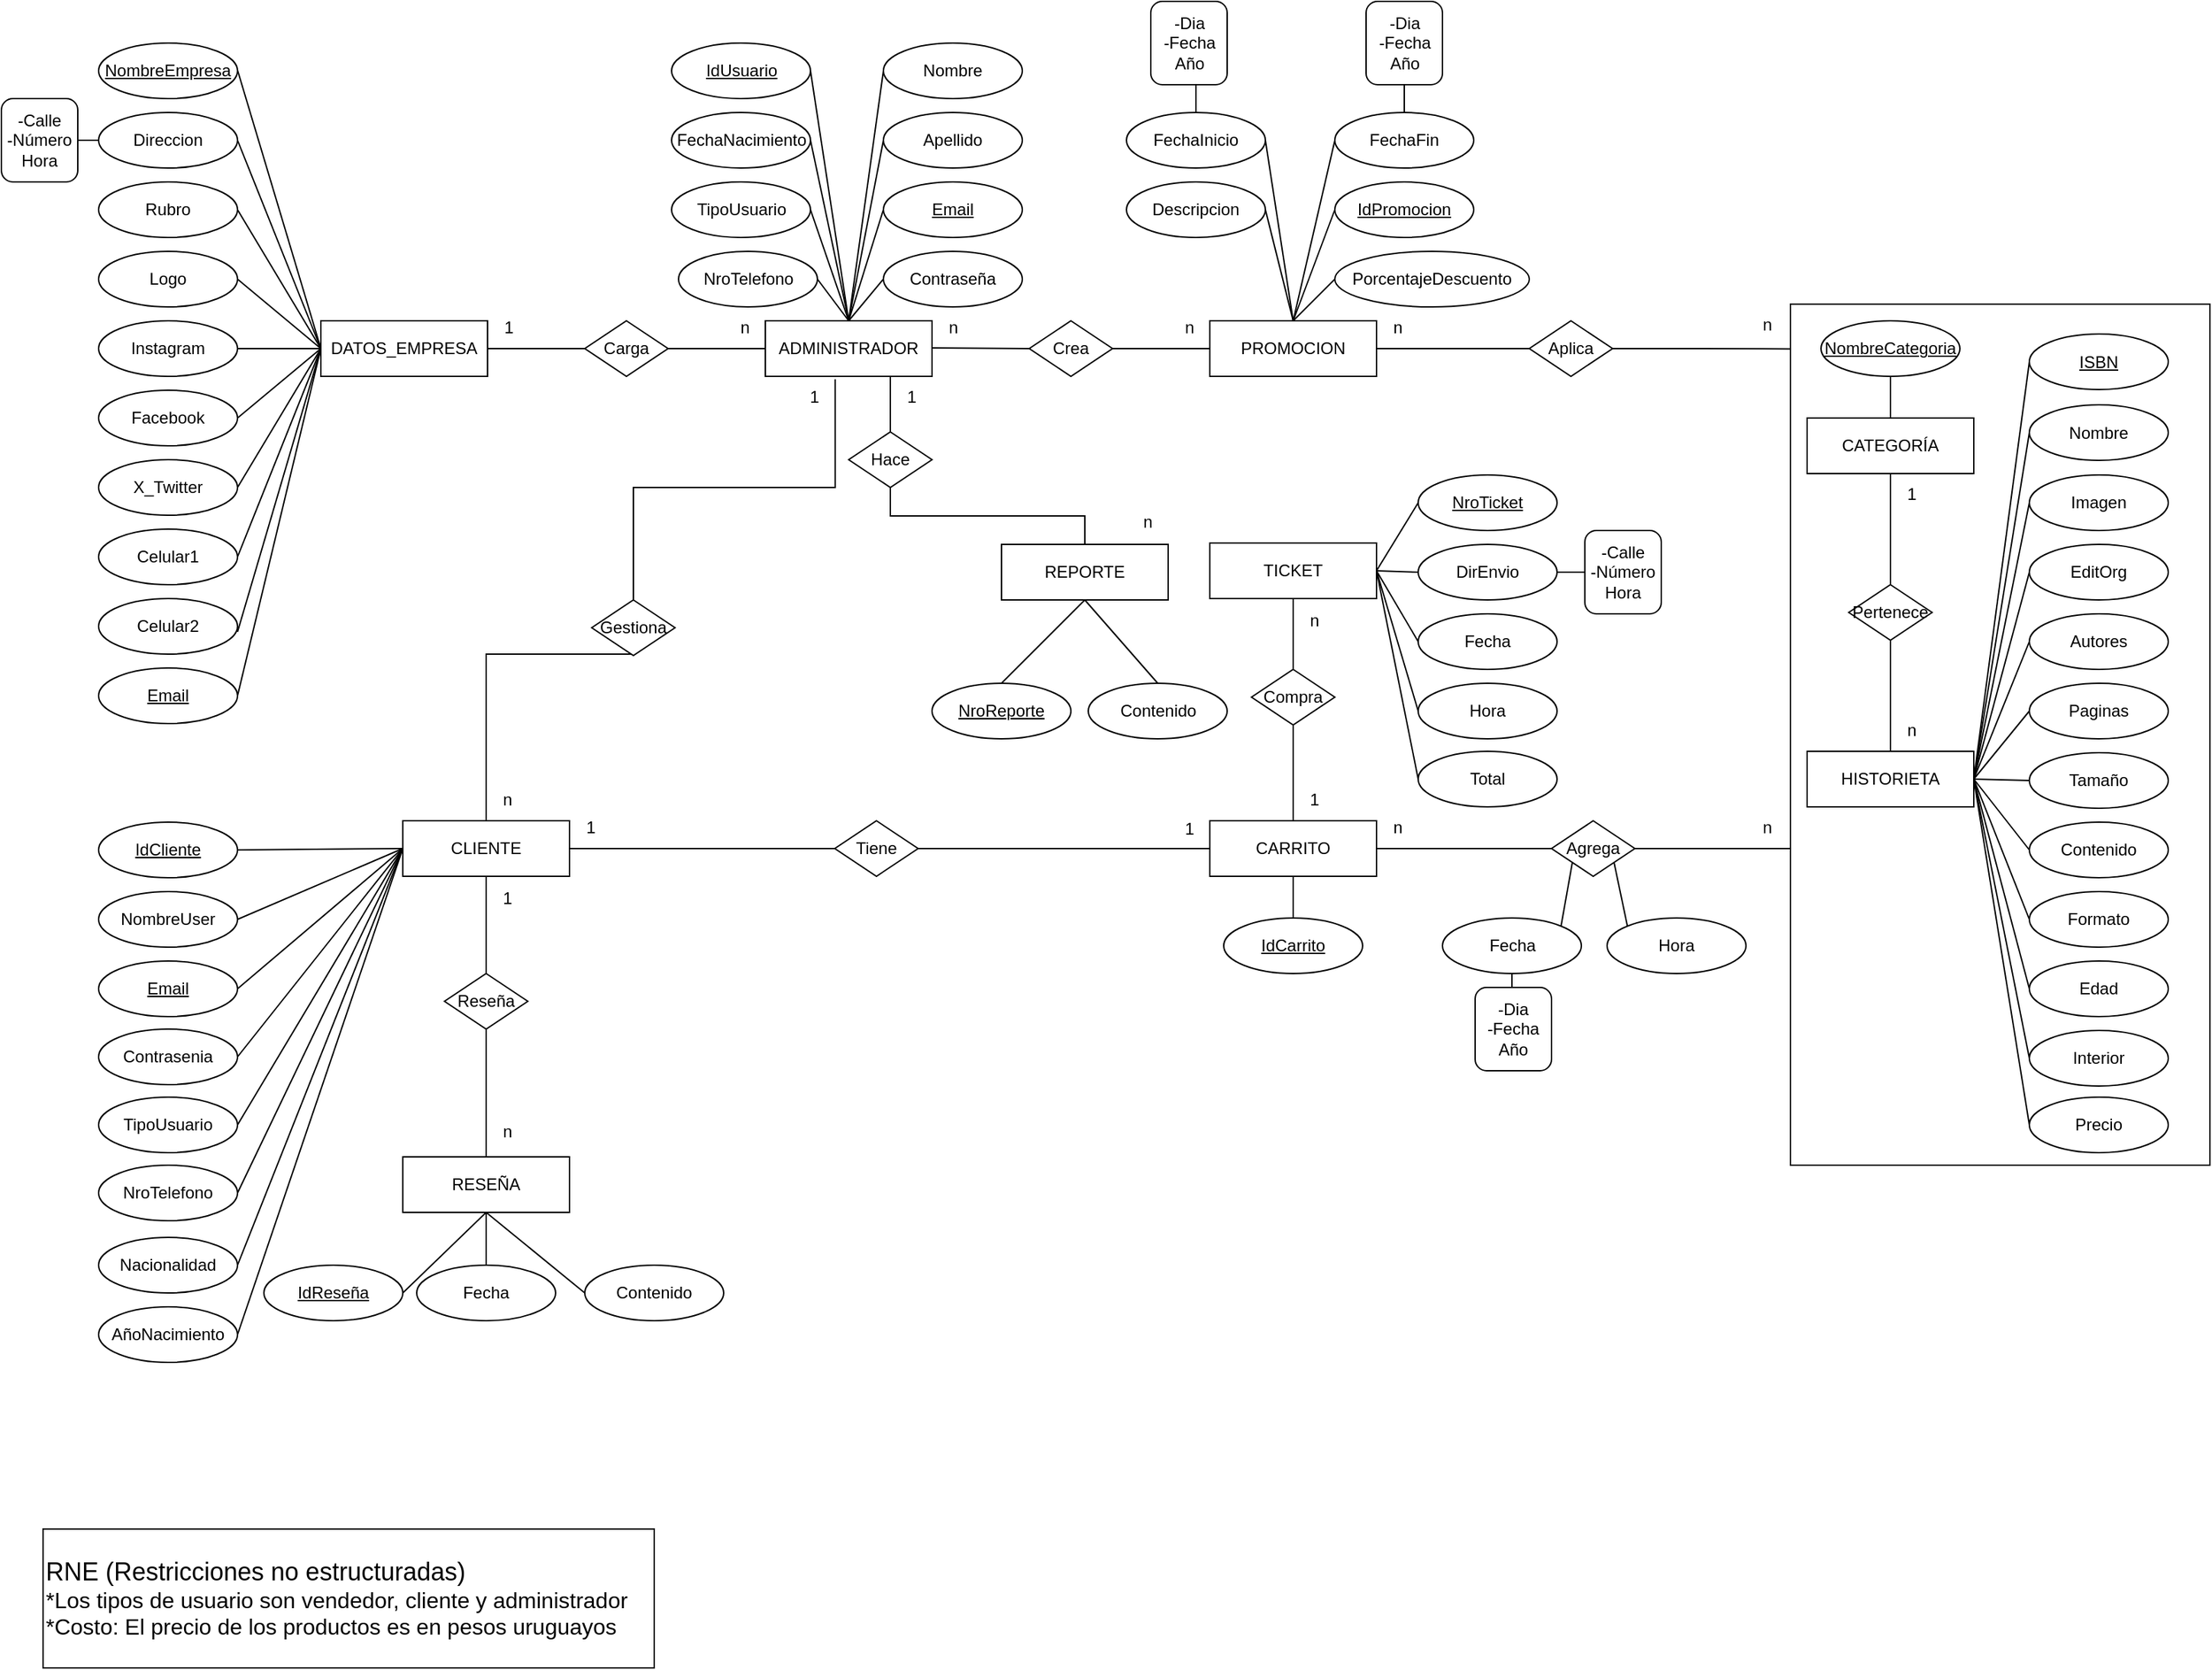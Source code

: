 <mxfile version="24.7.15">
  <diagram name="Página-1" id="dI_VlImPaNk-nGwMc80n">
    <mxGraphModel dx="2002" dy="664" grid="1" gridSize="10" guides="1" tooltips="1" connect="1" arrows="1" fold="1" page="1" pageScale="1" pageWidth="827" pageHeight="1169" math="0" shadow="0">
      <root>
        <mxCell id="0" />
        <mxCell id="1" parent="0" />
        <mxCell id="dwY3H2Nn9N54C49oqACN-2" value="DATOS_EMPRESA" style="whiteSpace=wrap;html=1;" parent="1" vertex="1">
          <mxGeometry x="200" y="320" width="120" height="40" as="geometry" />
        </mxCell>
        <mxCell id="lAL7m3PNi31mJO6UvrHD-1" style="edgeStyle=orthogonalEdgeStyle;rounded=0;orthogonalLoop=1;jettySize=auto;html=1;exitX=0.419;exitY=1.053;exitDx=0;exitDy=0;entryX=0.5;entryY=0;entryDx=0;entryDy=0;endArrow=none;endFill=0;exitPerimeter=0;" parent="1" source="dwY3H2Nn9N54C49oqACN-27" target="lAL7m3PNi31mJO6UvrHD-6" edge="1">
          <mxGeometry relative="1" as="geometry">
            <Array as="points">
              <mxPoint x="570" y="440" />
              <mxPoint x="425" y="440" />
            </Array>
          </mxGeometry>
        </mxCell>
        <mxCell id="dwY3H2Nn9N54C49oqACN-27" value="ADMINISTRADOR" style="whiteSpace=wrap;html=1;" parent="1" vertex="1">
          <mxGeometry x="520" y="320" width="120" height="40" as="geometry" />
        </mxCell>
        <mxCell id="dwY3H2Nn9N54C49oqACN-28" value="REPORTE" style="whiteSpace=wrap;html=1;" parent="1" vertex="1">
          <mxGeometry x="690" y="481" width="120" height="40" as="geometry" />
        </mxCell>
        <mxCell id="dwY3H2Nn9N54C49oqACN-236" style="edgeStyle=orthogonalEdgeStyle;rounded=0;orthogonalLoop=1;jettySize=auto;html=1;exitX=1;exitY=0.5;exitDx=0;exitDy=0;entryX=0;entryY=0.052;entryDx=0;entryDy=0;fontFamily=Helvetica;fontSize=12;fontColor=default;endArrow=none;endFill=0;entryPerimeter=0;" parent="1" source="dwY3H2Nn9N54C49oqACN-237" target="dwY3H2Nn9N54C49oqACN-215" edge="1">
          <mxGeometry relative="1" as="geometry">
            <Array as="points" />
          </mxGeometry>
        </mxCell>
        <mxCell id="dwY3H2Nn9N54C49oqACN-29" value="PROMOCION" style="whiteSpace=wrap;html=1;" parent="1" vertex="1">
          <mxGeometry x="840" y="320" width="120" height="40" as="geometry" />
        </mxCell>
        <mxCell id="lAL7m3PNi31mJO6UvrHD-26" style="edgeStyle=orthogonalEdgeStyle;rounded=0;orthogonalLoop=1;jettySize=auto;html=1;exitX=0.5;exitY=1;exitDx=0;exitDy=0;entryX=0.5;entryY=0;entryDx=0;entryDy=0;endArrow=none;endFill=0;" parent="1" source="dwY3H2Nn9N54C49oqACN-30" target="lAL7m3PNi31mJO6UvrHD-62" edge="1">
          <mxGeometry relative="1" as="geometry" />
        </mxCell>
        <mxCell id="dwY3H2Nn9N54C49oqACN-30" value="CLIENTE" style="whiteSpace=wrap;html=1;" parent="1" vertex="1">
          <mxGeometry x="259" y="680" width="120" height="40" as="geometry" />
        </mxCell>
        <mxCell id="dwY3H2Nn9N54C49oqACN-31" value="CARRITO" style="whiteSpace=wrap;html=1;" parent="1" vertex="1">
          <mxGeometry x="840" y="680" width="120" height="40" as="geometry" />
        </mxCell>
        <mxCell id="dwY3H2Nn9N54C49oqACN-32" value="TICKET" style="whiteSpace=wrap;html=1;" parent="1" vertex="1">
          <mxGeometry x="840" y="480" width="120" height="40" as="geometry" />
        </mxCell>
        <mxCell id="dwY3H2Nn9N54C49oqACN-33" value="CATEGORÍA" style="whiteSpace=wrap;html=1;" parent="1" vertex="1">
          <mxGeometry x="1270" y="390" width="120" height="40" as="geometry" />
        </mxCell>
        <mxCell id="dwY3H2Nn9N54C49oqACN-34" value="HISTORIETA" style="whiteSpace=wrap;html=1;" parent="1" vertex="1">
          <mxGeometry x="1270" y="630" width="120" height="40" as="geometry" />
        </mxCell>
        <mxCell id="dwY3H2Nn9N54C49oqACN-35" value="&lt;u&gt;NombreEmpresa&lt;/u&gt;" style="ellipse;whiteSpace=wrap;html=1;" parent="1" vertex="1">
          <mxGeometry x="40" y="120" width="100" height="40" as="geometry" />
        </mxCell>
        <mxCell id="WSYIRpw8A01DwqGqD2C6-24" style="edgeStyle=orthogonalEdgeStyle;rounded=0;orthogonalLoop=1;jettySize=auto;html=1;exitX=0;exitY=0.5;exitDx=0;exitDy=0;entryX=1;entryY=0.5;entryDx=0;entryDy=0;endArrow=none;endFill=0;" parent="1" source="dwY3H2Nn9N54C49oqACN-36" target="WSYIRpw8A01DwqGqD2C6-23" edge="1">
          <mxGeometry relative="1" as="geometry" />
        </mxCell>
        <mxCell id="dwY3H2Nn9N54C49oqACN-36" value="Direccion" style="ellipse;whiteSpace=wrap;html=1;" parent="1" vertex="1">
          <mxGeometry x="40" y="170" width="100" height="40" as="geometry" />
        </mxCell>
        <mxCell id="dwY3H2Nn9N54C49oqACN-37" value="Rubro" style="ellipse;whiteSpace=wrap;html=1;" parent="1" vertex="1">
          <mxGeometry x="40" y="220" width="100" height="40" as="geometry" />
        </mxCell>
        <mxCell id="dwY3H2Nn9N54C49oqACN-38" value="Logo" style="ellipse;whiteSpace=wrap;html=1;" parent="1" vertex="1">
          <mxGeometry x="40" y="270" width="100" height="40" as="geometry" />
        </mxCell>
        <mxCell id="dwY3H2Nn9N54C49oqACN-39" value="Instagram" style="ellipse;whiteSpace=wrap;html=1;" parent="1" vertex="1">
          <mxGeometry x="40" y="320" width="100" height="40" as="geometry" />
        </mxCell>
        <mxCell id="dwY3H2Nn9N54C49oqACN-40" value="Facebook" style="ellipse;whiteSpace=wrap;html=1;" parent="1" vertex="1">
          <mxGeometry x="40" y="370" width="100" height="40" as="geometry" />
        </mxCell>
        <mxCell id="dwY3H2Nn9N54C49oqACN-41" value="X_Twitter" style="ellipse;whiteSpace=wrap;html=1;" parent="1" vertex="1">
          <mxGeometry x="40" y="420" width="100" height="40" as="geometry" />
        </mxCell>
        <mxCell id="dwY3H2Nn9N54C49oqACN-42" value="Celular1" style="ellipse;whiteSpace=wrap;html=1;" parent="1" vertex="1">
          <mxGeometry x="40" y="470" width="100" height="40" as="geometry" />
        </mxCell>
        <mxCell id="dwY3H2Nn9N54C49oqACN-43" value="Celular2" style="ellipse;whiteSpace=wrap;html=1;" parent="1" vertex="1">
          <mxGeometry x="40" y="520" width="100" height="40" as="geometry" />
        </mxCell>
        <mxCell id="dwY3H2Nn9N54C49oqACN-44" value="&lt;u&gt;Email&lt;/u&gt;" style="ellipse;whiteSpace=wrap;html=1;" parent="1" vertex="1">
          <mxGeometry x="40" y="570" width="100" height="40" as="geometry" />
        </mxCell>
        <mxCell id="dwY3H2Nn9N54C49oqACN-52" value="" style="orthogonalLoop=1;jettySize=auto;html=1;rounded=0;endArrow=none;endFill=0;entryX=0;entryY=0.5;entryDx=0;entryDy=0;" parent="1" target="dwY3H2Nn9N54C49oqACN-2" edge="1">
          <mxGeometry width="100" relative="1" as="geometry">
            <mxPoint x="140" y="139.5" as="sourcePoint" />
            <mxPoint x="280" y="180" as="targetPoint" />
          </mxGeometry>
        </mxCell>
        <mxCell id="dwY3H2Nn9N54C49oqACN-53" value="" style="orthogonalLoop=1;jettySize=auto;html=1;rounded=0;endArrow=none;endFill=0;entryX=0;entryY=0.5;entryDx=0;entryDy=0;" parent="1" target="dwY3H2Nn9N54C49oqACN-2" edge="1">
          <mxGeometry width="100" relative="1" as="geometry">
            <mxPoint x="140" y="190" as="sourcePoint" />
            <mxPoint x="280" y="230.5" as="targetPoint" />
          </mxGeometry>
        </mxCell>
        <mxCell id="dwY3H2Nn9N54C49oqACN-54" value="" style="orthogonalLoop=1;jettySize=auto;html=1;rounded=0;endArrow=none;endFill=0;entryX=0;entryY=0.5;entryDx=0;entryDy=0;" parent="1" target="dwY3H2Nn9N54C49oqACN-2" edge="1">
          <mxGeometry width="100" relative="1" as="geometry">
            <mxPoint x="140" y="240" as="sourcePoint" />
            <mxPoint x="280" y="280.5" as="targetPoint" />
          </mxGeometry>
        </mxCell>
        <mxCell id="dwY3H2Nn9N54C49oqACN-55" value="" style="orthogonalLoop=1;jettySize=auto;html=1;rounded=0;endArrow=none;endFill=0;entryX=0;entryY=0.5;entryDx=0;entryDy=0;" parent="1" target="dwY3H2Nn9N54C49oqACN-2" edge="1">
          <mxGeometry width="100" relative="1" as="geometry">
            <mxPoint x="140" y="290" as="sourcePoint" />
            <mxPoint x="280" y="330.5" as="targetPoint" />
          </mxGeometry>
        </mxCell>
        <mxCell id="dwY3H2Nn9N54C49oqACN-56" value="" style="orthogonalLoop=1;jettySize=auto;html=1;rounded=0;endArrow=none;endFill=0;entryX=0;entryY=0.5;entryDx=0;entryDy=0;" parent="1" target="dwY3H2Nn9N54C49oqACN-2" edge="1">
          <mxGeometry width="100" relative="1" as="geometry">
            <mxPoint x="140" y="340" as="sourcePoint" />
            <mxPoint x="280" y="180" as="targetPoint" />
          </mxGeometry>
        </mxCell>
        <mxCell id="dwY3H2Nn9N54C49oqACN-57" value="" style="orthogonalLoop=1;jettySize=auto;html=1;rounded=0;endArrow=none;endFill=0;entryX=0;entryY=0.5;entryDx=0;entryDy=0;" parent="1" target="dwY3H2Nn9N54C49oqACN-2" edge="1">
          <mxGeometry width="100" relative="1" as="geometry">
            <mxPoint x="140" y="390" as="sourcePoint" />
            <mxPoint x="280" y="180" as="targetPoint" />
          </mxGeometry>
        </mxCell>
        <mxCell id="dwY3H2Nn9N54C49oqACN-58" value="" style="orthogonalLoop=1;jettySize=auto;html=1;rounded=0;endArrow=none;endFill=0;entryX=0;entryY=0.5;entryDx=0;entryDy=0;" parent="1" target="dwY3H2Nn9N54C49oqACN-2" edge="1">
          <mxGeometry width="100" relative="1" as="geometry">
            <mxPoint x="140" y="440" as="sourcePoint" />
            <mxPoint x="280" y="480.5" as="targetPoint" />
          </mxGeometry>
        </mxCell>
        <mxCell id="dwY3H2Nn9N54C49oqACN-59" value="" style="orthogonalLoop=1;jettySize=auto;html=1;rounded=0;endArrow=none;endFill=0;entryX=0;entryY=0.5;entryDx=0;entryDy=0;" parent="1" target="dwY3H2Nn9N54C49oqACN-2" edge="1">
          <mxGeometry width="100" relative="1" as="geometry">
            <mxPoint x="140" y="490" as="sourcePoint" />
            <mxPoint x="280" y="530.5" as="targetPoint" />
          </mxGeometry>
        </mxCell>
        <mxCell id="dwY3H2Nn9N54C49oqACN-60" value="" style="orthogonalLoop=1;jettySize=auto;html=1;rounded=0;endArrow=none;endFill=0;entryX=0;entryY=0.5;entryDx=0;entryDy=0;" parent="1" target="dwY3H2Nn9N54C49oqACN-2" edge="1">
          <mxGeometry width="100" relative="1" as="geometry">
            <mxPoint x="140" y="544" as="sourcePoint" />
            <mxPoint x="280" y="584.5" as="targetPoint" />
          </mxGeometry>
        </mxCell>
        <mxCell id="dwY3H2Nn9N54C49oqACN-61" value="" style="orthogonalLoop=1;jettySize=auto;html=1;rounded=0;endArrow=none;endFill=0;entryX=0;entryY=0.5;entryDx=0;entryDy=0;" parent="1" target="dwY3H2Nn9N54C49oqACN-2" edge="1">
          <mxGeometry width="100" relative="1" as="geometry">
            <mxPoint x="140" y="590" as="sourcePoint" />
            <mxPoint x="310" y="280" as="targetPoint" />
          </mxGeometry>
        </mxCell>
        <mxCell id="dwY3H2Nn9N54C49oqACN-62" value="" style="orthogonalLoop=1;jettySize=auto;html=1;rounded=0;endArrow=none;endFill=0;entryX=0;entryY=0.5;entryDx=0;entryDy=0;exitX=1;exitY=0.5;exitDx=0;exitDy=0;" parent="1" source="dwY3H2Nn9N54C49oqACN-63" target="dwY3H2Nn9N54C49oqACN-27" edge="1">
          <mxGeometry width="100" relative="1" as="geometry">
            <mxPoint x="320" y="329.5" as="sourcePoint" />
            <mxPoint x="460" y="370" as="targetPoint" />
          </mxGeometry>
        </mxCell>
        <mxCell id="dwY3H2Nn9N54C49oqACN-64" value="" style="orthogonalLoop=1;jettySize=auto;html=1;rounded=0;endArrow=none;endFill=0;entryX=0;entryY=0.5;entryDx=0;entryDy=0;exitX=1;exitY=0.5;exitDx=0;exitDy=0;" parent="1" source="dwY3H2Nn9N54C49oqACN-2" target="dwY3H2Nn9N54C49oqACN-63" edge="1">
          <mxGeometry width="100" relative="1" as="geometry">
            <mxPoint x="320" y="340" as="sourcePoint" />
            <mxPoint x="480" y="340" as="targetPoint" />
          </mxGeometry>
        </mxCell>
        <mxCell id="dwY3H2Nn9N54C49oqACN-63" value="Carga" style="rhombus;whiteSpace=wrap;html=1;" parent="1" vertex="1">
          <mxGeometry x="390" y="320" width="60" height="40" as="geometry" />
        </mxCell>
        <mxCell id="dwY3H2Nn9N54C49oqACN-69" value="TipoUsuario" style="ellipse;whiteSpace=wrap;html=1;" parent="1" vertex="1">
          <mxGeometry x="452.5" y="220" width="100" height="40" as="geometry" />
        </mxCell>
        <mxCell id="dwY3H2Nn9N54C49oqACN-70" value="NroTelefono" style="ellipse;whiteSpace=wrap;html=1;" parent="1" vertex="1">
          <mxGeometry x="457.5" y="270" width="100" height="40" as="geometry" />
        </mxCell>
        <mxCell id="dwY3H2Nn9N54C49oqACN-71" value="Contraseña" style="ellipse;whiteSpace=wrap;html=1;" parent="1" vertex="1">
          <mxGeometry x="605" y="270" width="100" height="40" as="geometry" />
        </mxCell>
        <mxCell id="dwY3H2Nn9N54C49oqACN-72" value="Nombre" style="ellipse;whiteSpace=wrap;html=1;" parent="1" vertex="1">
          <mxGeometry x="605" y="120" width="100" height="40" as="geometry" />
        </mxCell>
        <mxCell id="dwY3H2Nn9N54C49oqACN-73" value="Apellido" style="ellipse;whiteSpace=wrap;html=1;" parent="1" vertex="1">
          <mxGeometry x="605" y="170" width="100" height="40" as="geometry" />
        </mxCell>
        <mxCell id="dwY3H2Nn9N54C49oqACN-74" value="&lt;u&gt;Email&lt;/u&gt;" style="ellipse;whiteSpace=wrap;html=1;" parent="1" vertex="1">
          <mxGeometry x="605" y="220" width="100" height="40" as="geometry" />
        </mxCell>
        <mxCell id="dwY3H2Nn9N54C49oqACN-76" value="&lt;u&gt;IdUsuario&lt;/u&gt;" style="ellipse;whiteSpace=wrap;html=1;" parent="1" vertex="1">
          <mxGeometry x="452.5" y="120" width="100" height="40" as="geometry" />
        </mxCell>
        <mxCell id="dwY3H2Nn9N54C49oqACN-77" value="FechaNacimiento" style="ellipse;whiteSpace=wrap;html=1;" parent="1" vertex="1">
          <mxGeometry x="452.5" y="170" width="100" height="40" as="geometry" />
        </mxCell>
        <mxCell id="dwY3H2Nn9N54C49oqACN-78" value="" style="orthogonalLoop=1;jettySize=auto;html=1;rounded=0;endArrow=none;endFill=0;entryX=0.5;entryY=0;entryDx=0;entryDy=0;exitX=1;exitY=0.5;exitDx=0;exitDy=0;" parent="1" source="dwY3H2Nn9N54C49oqACN-77" target="dwY3H2Nn9N54C49oqACN-27" edge="1">
          <mxGeometry width="100" relative="1" as="geometry">
            <mxPoint x="530" y="180" as="sourcePoint" />
            <mxPoint x="590" y="380.5" as="targetPoint" />
          </mxGeometry>
        </mxCell>
        <mxCell id="dwY3H2Nn9N54C49oqACN-79" value="" style="orthogonalLoop=1;jettySize=auto;html=1;rounded=0;endArrow=none;endFill=0;entryX=0.5;entryY=0;entryDx=0;entryDy=0;exitX=1;exitY=0.5;exitDx=0;exitDy=0;" parent="1" source="dwY3H2Nn9N54C49oqACN-76" target="dwY3H2Nn9N54C49oqACN-27" edge="1">
          <mxGeometry width="100" relative="1" as="geometry">
            <mxPoint x="575" y="169.5" as="sourcePoint" />
            <mxPoint x="635" y="370" as="targetPoint" />
          </mxGeometry>
        </mxCell>
        <mxCell id="dwY3H2Nn9N54C49oqACN-80" value="" style="orthogonalLoop=1;jettySize=auto;html=1;rounded=0;endArrow=none;endFill=0;entryX=0.5;entryY=0;entryDx=0;entryDy=0;exitX=0;exitY=0.5;exitDx=0;exitDy=0;" parent="1" source="dwY3H2Nn9N54C49oqACN-72" target="dwY3H2Nn9N54C49oqACN-27" edge="1">
          <mxGeometry width="100" relative="1" as="geometry">
            <mxPoint x="600" y="164" as="sourcePoint" />
            <mxPoint x="580" y="330" as="targetPoint" />
          </mxGeometry>
        </mxCell>
        <mxCell id="dwY3H2Nn9N54C49oqACN-81" value="" style="orthogonalLoop=1;jettySize=auto;html=1;rounded=0;endArrow=none;endFill=0;entryX=0.5;entryY=0;entryDx=0;entryDy=0;exitX=0;exitY=0.5;exitDx=0;exitDy=0;" parent="1" source="dwY3H2Nn9N54C49oqACN-73" target="dwY3H2Nn9N54C49oqACN-27" edge="1">
          <mxGeometry width="100" relative="1" as="geometry">
            <mxPoint x="610" y="174" as="sourcePoint" />
            <mxPoint x="590" y="340" as="targetPoint" />
          </mxGeometry>
        </mxCell>
        <mxCell id="dwY3H2Nn9N54C49oqACN-82" value="" style="orthogonalLoop=1;jettySize=auto;html=1;rounded=0;endArrow=none;endFill=0;entryX=0.5;entryY=0;entryDx=0;entryDy=0;exitX=0;exitY=0.5;exitDx=0;exitDy=0;" parent="1" source="dwY3H2Nn9N54C49oqACN-74" target="dwY3H2Nn9N54C49oqACN-27" edge="1">
          <mxGeometry width="100" relative="1" as="geometry">
            <mxPoint x="620" y="184" as="sourcePoint" />
            <mxPoint x="600" y="350" as="targetPoint" />
          </mxGeometry>
        </mxCell>
        <mxCell id="dwY3H2Nn9N54C49oqACN-83" value="" style="orthogonalLoop=1;jettySize=auto;html=1;rounded=0;endArrow=none;endFill=0;entryX=0.5;entryY=0;entryDx=0;entryDy=0;exitX=1;exitY=0.5;exitDx=0;exitDy=0;" parent="1" source="dwY3H2Nn9N54C49oqACN-69" target="dwY3H2Nn9N54C49oqACN-27" edge="1">
          <mxGeometry width="100" relative="1" as="geometry">
            <mxPoint x="630" y="194" as="sourcePoint" />
            <mxPoint x="610" y="360" as="targetPoint" />
          </mxGeometry>
        </mxCell>
        <mxCell id="dwY3H2Nn9N54C49oqACN-84" value="" style="orthogonalLoop=1;jettySize=auto;html=1;rounded=0;endArrow=none;endFill=0;exitX=1;exitY=0.5;exitDx=0;exitDy=0;entryX=0.5;entryY=0;entryDx=0;entryDy=0;" parent="1" source="dwY3H2Nn9N54C49oqACN-70" target="dwY3H2Nn9N54C49oqACN-27" edge="1">
          <mxGeometry width="100" relative="1" as="geometry">
            <mxPoint x="640" y="204" as="sourcePoint" />
            <mxPoint x="530" y="300" as="targetPoint" />
          </mxGeometry>
        </mxCell>
        <mxCell id="dwY3H2Nn9N54C49oqACN-86" value="" style="orthogonalLoop=1;jettySize=auto;html=1;rounded=0;endArrow=none;endFill=0;entryX=0.5;entryY=0;entryDx=0;entryDy=0;exitX=0;exitY=0.5;exitDx=0;exitDy=0;" parent="1" source="dwY3H2Nn9N54C49oqACN-71" target="dwY3H2Nn9N54C49oqACN-27" edge="1">
          <mxGeometry width="100" relative="1" as="geometry">
            <mxPoint x="650" y="214" as="sourcePoint" />
            <mxPoint x="630" y="380" as="targetPoint" />
          </mxGeometry>
        </mxCell>
        <mxCell id="dwY3H2Nn9N54C49oqACN-87" style="edgeStyle=orthogonalEdgeStyle;rounded=0;orthogonalLoop=1;jettySize=auto;html=1;exitX=0.5;exitY=1;exitDx=0;exitDy=0;" parent="1" source="dwY3H2Nn9N54C49oqACN-69" target="dwY3H2Nn9N54C49oqACN-69" edge="1">
          <mxGeometry relative="1" as="geometry" />
        </mxCell>
        <mxCell id="dwY3H2Nn9N54C49oqACN-88" value="" style="orthogonalLoop=1;jettySize=auto;html=1;rounded=0;endArrow=none;endFill=0;exitX=1;exitY=0.5;exitDx=0;exitDy=0;entryX=0;entryY=0.5;entryDx=0;entryDy=0;" parent="1" source="dwY3H2Nn9N54C49oqACN-89" target="dwY3H2Nn9N54C49oqACN-29" edge="1">
          <mxGeometry width="100" relative="1" as="geometry">
            <mxPoint x="640" y="339.5" as="sourcePoint" />
            <mxPoint x="840" y="340" as="targetPoint" />
          </mxGeometry>
        </mxCell>
        <mxCell id="dwY3H2Nn9N54C49oqACN-94" value="" style="orthogonalLoop=1;jettySize=auto;html=1;rounded=0;endArrow=none;endFill=0;exitX=1;exitY=0.5;exitDx=0;exitDy=0;entryX=0;entryY=0.5;entryDx=0;entryDy=0;" parent="1" target="dwY3H2Nn9N54C49oqACN-89" edge="1">
          <mxGeometry width="100" relative="1" as="geometry">
            <mxPoint x="640" y="339.5" as="sourcePoint" />
            <mxPoint x="840" y="340" as="targetPoint" />
          </mxGeometry>
        </mxCell>
        <mxCell id="dwY3H2Nn9N54C49oqACN-89" value="Crea" style="rhombus;whiteSpace=wrap;html=1;" parent="1" vertex="1">
          <mxGeometry x="710" y="320" width="60" height="40" as="geometry" />
        </mxCell>
        <mxCell id="dwY3H2Nn9N54C49oqACN-95" value="PorcentajeDescuento" style="ellipse;whiteSpace=wrap;html=1;" parent="1" vertex="1">
          <mxGeometry x="930" y="270" width="140" height="40" as="geometry" />
        </mxCell>
        <mxCell id="dwY3H2Nn9N54C49oqACN-96" value="FechaInicio" style="ellipse;whiteSpace=wrap;html=1;" parent="1" vertex="1">
          <mxGeometry x="780" y="170" width="100" height="40" as="geometry" />
        </mxCell>
        <mxCell id="dwY3H2Nn9N54C49oqACN-97" value="Descripcion" style="ellipse;whiteSpace=wrap;html=1;" parent="1" vertex="1">
          <mxGeometry x="780" y="220" width="100" height="40" as="geometry" />
        </mxCell>
        <mxCell id="dwY3H2Nn9N54C49oqACN-98" value="&lt;u&gt;IdPromocion&lt;/u&gt;" style="ellipse;whiteSpace=wrap;html=1;" parent="1" vertex="1">
          <mxGeometry x="930" y="220" width="100" height="40" as="geometry" />
        </mxCell>
        <mxCell id="dwY3H2Nn9N54C49oqACN-99" value="" style="orthogonalLoop=1;jettySize=auto;html=1;rounded=0;endArrow=none;endFill=0;exitX=1;exitY=0.5;exitDx=0;exitDy=0;entryX=0.5;entryY=0;entryDx=0;entryDy=0;" parent="1" source="dwY3H2Nn9N54C49oqACN-97" target="dwY3H2Nn9N54C49oqACN-29" edge="1">
          <mxGeometry width="100" relative="1" as="geometry">
            <mxPoint x="780" y="350" as="sourcePoint" />
            <mxPoint x="850" y="350" as="targetPoint" />
          </mxGeometry>
        </mxCell>
        <mxCell id="dwY3H2Nn9N54C49oqACN-100" value="" style="orthogonalLoop=1;jettySize=auto;html=1;rounded=0;endArrow=none;endFill=0;exitX=1;exitY=0.5;exitDx=0;exitDy=0;entryX=0.5;entryY=0;entryDx=0;entryDy=0;" parent="1" source="dwY3H2Nn9N54C49oqACN-96" target="dwY3H2Nn9N54C49oqACN-29" edge="1">
          <mxGeometry width="100" relative="1" as="geometry">
            <mxPoint x="790" y="360" as="sourcePoint" />
            <mxPoint x="860" y="360" as="targetPoint" />
          </mxGeometry>
        </mxCell>
        <mxCell id="dwY3H2Nn9N54C49oqACN-101" value="" style="orthogonalLoop=1;jettySize=auto;html=1;rounded=0;endArrow=none;endFill=0;exitX=0;exitY=0.5;exitDx=0;exitDy=0;entryX=0.5;entryY=0;entryDx=0;entryDy=0;" parent="1" source="dwY3H2Nn9N54C49oqACN-98" target="dwY3H2Nn9N54C49oqACN-29" edge="1">
          <mxGeometry width="100" relative="1" as="geometry">
            <mxPoint x="800" y="370" as="sourcePoint" />
            <mxPoint x="870" y="370" as="targetPoint" />
          </mxGeometry>
        </mxCell>
        <mxCell id="dwY3H2Nn9N54C49oqACN-102" value="" style="orthogonalLoop=1;jettySize=auto;html=1;rounded=0;endArrow=none;endFill=0;exitX=0;exitY=0.5;exitDx=0;exitDy=0;entryX=0.5;entryY=0;entryDx=0;entryDy=0;" parent="1" source="dwY3H2Nn9N54C49oqACN-95" target="dwY3H2Nn9N54C49oqACN-29" edge="1">
          <mxGeometry width="100" relative="1" as="geometry">
            <mxPoint x="810" y="380" as="sourcePoint" />
            <mxPoint x="880" y="380" as="targetPoint" />
          </mxGeometry>
        </mxCell>
        <mxCell id="dwY3H2Nn9N54C49oqACN-110" value="" style="orthogonalLoop=1;jettySize=auto;html=1;rounded=0;endArrow=none;endFill=0;entryX=0;entryY=0.5;entryDx=0;entryDy=0;exitX=1;exitY=0.5;exitDx=0;exitDy=0;" parent="1" source="dwY3H2Nn9N54C49oqACN-30" target="dwY3H2Nn9N54C49oqACN-111" edge="1">
          <mxGeometry width="100" relative="1" as="geometry">
            <mxPoint x="794" y="560" as="sourcePoint" />
            <mxPoint x="854" y="660" as="targetPoint" />
          </mxGeometry>
        </mxCell>
        <mxCell id="dwY3H2Nn9N54C49oqACN-111" value="Tiene" style="rhombus;whiteSpace=wrap;html=1;" parent="1" vertex="1">
          <mxGeometry x="570" y="680" width="60" height="40" as="geometry" />
        </mxCell>
        <mxCell id="dwY3H2Nn9N54C49oqACN-112" value="" style="orthogonalLoop=1;jettySize=auto;html=1;rounded=0;endArrow=none;endFill=0;entryX=0;entryY=0.5;entryDx=0;entryDy=0;exitX=1;exitY=0.5;exitDx=0;exitDy=0;" parent="1" source="dwY3H2Nn9N54C49oqACN-111" target="dwY3H2Nn9N54C49oqACN-31" edge="1">
          <mxGeometry width="100" relative="1" as="geometry">
            <mxPoint x="910" y="570" as="sourcePoint" />
            <mxPoint x="910" y="650" as="targetPoint" />
            <Array as="points" />
          </mxGeometry>
        </mxCell>
        <mxCell id="dwY3H2Nn9N54C49oqACN-114" value="" style="orthogonalLoop=1;jettySize=auto;html=1;rounded=0;endArrow=none;endFill=0;entryX=0.5;entryY=0;entryDx=0;entryDy=0;exitX=0.5;exitY=0;exitDx=0;exitDy=0;" parent="1" source="dwY3H2Nn9N54C49oqACN-31" target="dwY3H2Nn9N54C49oqACN-115" edge="1">
          <mxGeometry width="100" relative="1" as="geometry">
            <mxPoint x="898.5" y="770" as="sourcePoint" />
            <mxPoint x="960" y="960" as="targetPoint" />
          </mxGeometry>
        </mxCell>
        <mxCell id="dwY3H2Nn9N54C49oqACN-115" value="Compra" style="rhombus;whiteSpace=wrap;html=1;" parent="1" vertex="1">
          <mxGeometry x="870" y="571" width="60" height="40" as="geometry" />
        </mxCell>
        <mxCell id="dwY3H2Nn9N54C49oqACN-116" value="" style="orthogonalLoop=1;jettySize=auto;html=1;rounded=0;endArrow=none;endFill=0;exitX=0.5;exitY=0;exitDx=0;exitDy=0;entryX=0.5;entryY=1;entryDx=0;entryDy=0;" parent="1" source="dwY3H2Nn9N54C49oqACN-115" target="dwY3H2Nn9N54C49oqACN-32" edge="1">
          <mxGeometry width="100" relative="1" as="geometry">
            <mxPoint x="910" y="870" as="sourcePoint" />
            <mxPoint x="900" y="960" as="targetPoint" />
          </mxGeometry>
        </mxCell>
        <mxCell id="dwY3H2Nn9N54C49oqACN-120" value="NombreUser" style="ellipse;whiteSpace=wrap;html=1;" parent="1" vertex="1">
          <mxGeometry x="40" y="731" width="100" height="40" as="geometry" />
        </mxCell>
        <mxCell id="dwY3H2Nn9N54C49oqACN-121" value="&lt;u&gt;Email&lt;/u&gt;" style="ellipse;whiteSpace=wrap;html=1;" parent="1" vertex="1">
          <mxGeometry x="40" y="781" width="100" height="40" as="geometry" />
        </mxCell>
        <mxCell id="dwY3H2Nn9N54C49oqACN-122" value="Contrasenia" style="ellipse;whiteSpace=wrap;html=1;" parent="1" vertex="1">
          <mxGeometry x="40" y="830" width="100" height="40" as="geometry" />
        </mxCell>
        <mxCell id="dwY3H2Nn9N54C49oqACN-124" value="TipoUsuario" style="ellipse;whiteSpace=wrap;html=1;" parent="1" vertex="1">
          <mxGeometry x="40" y="879" width="100" height="40" as="geometry" />
        </mxCell>
        <mxCell id="dwY3H2Nn9N54C49oqACN-130" value="" style="orthogonalLoop=1;jettySize=auto;html=1;rounded=0;endArrow=none;endFill=0;entryX=0;entryY=0.5;entryDx=0;entryDy=0;exitX=1;exitY=0.5;exitDx=0;exitDy=0;" parent="1" source="dwY3H2Nn9N54C49oqACN-120" target="dwY3H2Nn9N54C49oqACN-30" edge="1">
          <mxGeometry width="100" relative="1" as="geometry">
            <mxPoint x="740" y="440" as="sourcePoint" />
            <mxPoint x="800" y="490" as="targetPoint" />
          </mxGeometry>
        </mxCell>
        <mxCell id="dwY3H2Nn9N54C49oqACN-131" value="" style="orthogonalLoop=1;jettySize=auto;html=1;rounded=0;endArrow=none;endFill=0;entryX=0;entryY=0.5;entryDx=0;entryDy=0;exitX=1;exitY=0.5;exitDx=0;exitDy=0;" parent="1" source="dwY3H2Nn9N54C49oqACN-121" target="dwY3H2Nn9N54C49oqACN-30" edge="1">
          <mxGeometry width="100" relative="1" as="geometry">
            <mxPoint x="740" y="490" as="sourcePoint" />
            <mxPoint x="800" y="490" as="targetPoint" />
          </mxGeometry>
        </mxCell>
        <mxCell id="dwY3H2Nn9N54C49oqACN-132" value="" style="orthogonalLoop=1;jettySize=auto;html=1;rounded=0;endArrow=none;endFill=0;entryX=0;entryY=0.5;entryDx=0;entryDy=0;exitX=1;exitY=0.5;exitDx=0;exitDy=0;" parent="1" source="dwY3H2Nn9N54C49oqACN-122" target="dwY3H2Nn9N54C49oqACN-30" edge="1">
          <mxGeometry width="100" relative="1" as="geometry">
            <mxPoint x="740" y="540" as="sourcePoint" />
            <mxPoint x="800" y="490" as="targetPoint" />
          </mxGeometry>
        </mxCell>
        <mxCell id="dwY3H2Nn9N54C49oqACN-134" value="" style="orthogonalLoop=1;jettySize=auto;html=1;rounded=0;endArrow=none;endFill=0;entryX=0;entryY=0.5;entryDx=0;entryDy=0;exitX=1;exitY=0.5;exitDx=0;exitDy=0;" parent="1" source="dwY3H2Nn9N54C49oqACN-124" target="dwY3H2Nn9N54C49oqACN-30" edge="1">
          <mxGeometry width="100" relative="1" as="geometry">
            <mxPoint x="740" y="640" as="sourcePoint" />
            <mxPoint x="800" y="490" as="targetPoint" />
          </mxGeometry>
        </mxCell>
        <mxCell id="dwY3H2Nn9N54C49oqACN-157" value="NroTelefono" style="ellipse;whiteSpace=wrap;html=1;" parent="1" vertex="1">
          <mxGeometry x="40" y="928" width="100" height="40" as="geometry" />
        </mxCell>
        <mxCell id="dwY3H2Nn9N54C49oqACN-158" value="" style="orthogonalLoop=1;jettySize=auto;html=1;rounded=0;endArrow=none;endFill=0;entryX=0;entryY=0.5;entryDx=0;entryDy=0;exitX=1;exitY=0.5;exitDx=0;exitDy=0;" parent="1" source="dwY3H2Nn9N54C49oqACN-157" target="dwY3H2Nn9N54C49oqACN-30" edge="1">
          <mxGeometry width="100" relative="1" as="geometry">
            <mxPoint x="790" y="680" as="sourcePoint" />
            <mxPoint x="850" y="530" as="targetPoint" />
          </mxGeometry>
        </mxCell>
        <mxCell id="dwY3H2Nn9N54C49oqACN-160" value="" style="orthogonalLoop=1;jettySize=auto;html=1;rounded=0;endArrow=none;endFill=0;entryX=0.5;entryY=1;entryDx=0;entryDy=0;exitX=0.5;exitY=0;exitDx=0;exitDy=0;" parent="1" source="dwY3H2Nn9N54C49oqACN-161" target="dwY3H2Nn9N54C49oqACN-31" edge="1">
          <mxGeometry width="100" relative="1" as="geometry">
            <mxPoint x="740" y="830" as="sourcePoint" />
            <mxPoint x="800" y="680" as="targetPoint" />
          </mxGeometry>
        </mxCell>
        <mxCell id="dwY3H2Nn9N54C49oqACN-161" value="&lt;u&gt;IdCarrito&lt;/u&gt;" style="ellipse;whiteSpace=wrap;html=1;" parent="1" vertex="1">
          <mxGeometry x="850" y="750" width="100" height="40" as="geometry" />
        </mxCell>
        <mxCell id="dwY3H2Nn9N54C49oqACN-164" value="" style="orthogonalLoop=1;jettySize=auto;html=1;rounded=0;endArrow=none;endFill=0;entryX=1;entryY=0.5;entryDx=0;entryDy=0;exitX=0;exitY=0.5;exitDx=0;exitDy=0;" parent="1" source="dwY3H2Nn9N54C49oqACN-165" target="dwY3H2Nn9N54C49oqACN-32" edge="1">
          <mxGeometry width="100" relative="1" as="geometry">
            <mxPoint x="1043" y="1119" as="sourcePoint" />
            <mxPoint x="987" y="500" as="targetPoint" />
          </mxGeometry>
        </mxCell>
        <mxCell id="dwY3H2Nn9N54C49oqACN-165" value="&lt;u&gt;NroTicket&lt;/u&gt;" style="ellipse;whiteSpace=wrap;html=1;" parent="1" vertex="1">
          <mxGeometry x="990" y="431" width="100" height="40" as="geometry" />
        </mxCell>
        <mxCell id="dwY3H2Nn9N54C49oqACN-174" value="&lt;u&gt;NombreCategoria&lt;/u&gt;" style="ellipse;whiteSpace=wrap;html=1;" parent="1" vertex="1">
          <mxGeometry x="1280" y="320" width="100" height="40" as="geometry" />
        </mxCell>
        <mxCell id="dwY3H2Nn9N54C49oqACN-176" value="" style="orthogonalLoop=1;jettySize=auto;html=1;rounded=0;endArrow=none;endFill=0;entryX=0.5;entryY=0;entryDx=0;entryDy=0;exitX=0.5;exitY=1;exitDx=0;exitDy=0;" parent="1" source="dwY3H2Nn9N54C49oqACN-174" target="dwY3H2Nn9N54C49oqACN-33" edge="1">
          <mxGeometry width="100" relative="1" as="geometry">
            <mxPoint x="1410" y="254" as="sourcePoint" />
            <mxPoint x="1340" y="360" as="targetPoint" />
          </mxGeometry>
        </mxCell>
        <mxCell id="dwY3H2Nn9N54C49oqACN-178" value="" style="orthogonalLoop=1;jettySize=auto;html=1;rounded=0;endArrow=none;endFill=0;entryX=0.5;entryY=0;entryDx=0;entryDy=0;exitX=0.5;exitY=1;exitDx=0;exitDy=0;" parent="1" target="dwY3H2Nn9N54C49oqACN-179" edge="1">
          <mxGeometry width="100" relative="1" as="geometry">
            <mxPoint x="1330" y="430" as="sourcePoint" />
            <mxPoint x="1390" y="530" as="targetPoint" />
          </mxGeometry>
        </mxCell>
        <mxCell id="dwY3H2Nn9N54C49oqACN-179" value="Pertenece" style="rhombus;whiteSpace=wrap;html=1;" parent="1" vertex="1">
          <mxGeometry x="1300" y="510" width="60" height="40" as="geometry" />
        </mxCell>
        <mxCell id="dwY3H2Nn9N54C49oqACN-180" value="&lt;u&gt;ISBN&lt;/u&gt;" style="ellipse;whiteSpace=wrap;html=1;" parent="1" vertex="1">
          <mxGeometry x="1430" y="329.5" width="100" height="40" as="geometry" />
        </mxCell>
        <mxCell id="dwY3H2Nn9N54C49oqACN-181" value="Nombre" style="ellipse;whiteSpace=wrap;html=1;" parent="1" vertex="1">
          <mxGeometry x="1430" y="380.5" width="100" height="40" as="geometry" />
        </mxCell>
        <mxCell id="dwY3H2Nn9N54C49oqACN-182" value="EditOrg" style="ellipse;whiteSpace=wrap;html=1;" parent="1" vertex="1">
          <mxGeometry x="1430" y="481" width="100" height="40" as="geometry" />
        </mxCell>
        <mxCell id="dwY3H2Nn9N54C49oqACN-183" value="Autores" style="ellipse;whiteSpace=wrap;html=1;" parent="1" vertex="1">
          <mxGeometry x="1430" y="531" width="100" height="40" as="geometry" />
        </mxCell>
        <mxCell id="dwY3H2Nn9N54C49oqACN-184" value="Paginas" style="ellipse;whiteSpace=wrap;html=1;" parent="1" vertex="1">
          <mxGeometry x="1430" y="581" width="100" height="40" as="geometry" />
        </mxCell>
        <mxCell id="dwY3H2Nn9N54C49oqACN-185" value="Tamaño" style="ellipse;whiteSpace=wrap;html=1;" parent="1" vertex="1">
          <mxGeometry x="1430" y="631" width="100" height="40" as="geometry" />
        </mxCell>
        <mxCell id="dwY3H2Nn9N54C49oqACN-194" value="" style="orthogonalLoop=1;jettySize=auto;html=1;rounded=0;endArrow=none;endFill=0;exitX=0;exitY=0.5;exitDx=0;exitDy=0;entryX=1;entryY=0.5;entryDx=0;entryDy=0;" parent="1" source="dwY3H2Nn9N54C49oqACN-180" target="dwY3H2Nn9N54C49oqACN-34" edge="1">
          <mxGeometry width="100" relative="1" as="geometry">
            <mxPoint x="1340" y="560" as="sourcePoint" />
            <mxPoint x="1340" y="640" as="targetPoint" />
          </mxGeometry>
        </mxCell>
        <mxCell id="dwY3H2Nn9N54C49oqACN-195" value="" style="orthogonalLoop=1;jettySize=auto;html=1;rounded=0;endArrow=none;endFill=0;exitX=0;exitY=0.5;exitDx=0;exitDy=0;entryX=1;entryY=0.5;entryDx=0;entryDy=0;" parent="1" source="dwY3H2Nn9N54C49oqACN-181" target="dwY3H2Nn9N54C49oqACN-34" edge="1">
          <mxGeometry width="100" relative="1" as="geometry">
            <mxPoint x="1350" y="570" as="sourcePoint" />
            <mxPoint x="1350" y="650" as="targetPoint" />
          </mxGeometry>
        </mxCell>
        <mxCell id="dwY3H2Nn9N54C49oqACN-196" value="" style="orthogonalLoop=1;jettySize=auto;html=1;rounded=0;endArrow=none;endFill=0;exitX=0;exitY=0.5;exitDx=0;exitDy=0;entryX=1;entryY=0.5;entryDx=0;entryDy=0;" parent="1" source="dwY3H2Nn9N54C49oqACN-182" target="dwY3H2Nn9N54C49oqACN-34" edge="1">
          <mxGeometry width="100" relative="1" as="geometry">
            <mxPoint x="1360" y="580" as="sourcePoint" />
            <mxPoint x="1360" y="660" as="targetPoint" />
          </mxGeometry>
        </mxCell>
        <mxCell id="dwY3H2Nn9N54C49oqACN-197" value="" style="orthogonalLoop=1;jettySize=auto;html=1;rounded=0;endArrow=none;endFill=0;exitX=0;exitY=0.5;exitDx=0;exitDy=0;entryX=1;entryY=0.5;entryDx=0;entryDy=0;" parent="1" source="dwY3H2Nn9N54C49oqACN-183" target="dwY3H2Nn9N54C49oqACN-34" edge="1">
          <mxGeometry width="100" relative="1" as="geometry">
            <mxPoint x="1370" y="590" as="sourcePoint" />
            <mxPoint x="1370" y="670" as="targetPoint" />
          </mxGeometry>
        </mxCell>
        <mxCell id="dwY3H2Nn9N54C49oqACN-198" value="" style="orthogonalLoop=1;jettySize=auto;html=1;rounded=0;endArrow=none;endFill=0;exitX=0;exitY=0.5;exitDx=0;exitDy=0;entryX=1;entryY=0.5;entryDx=0;entryDy=0;" parent="1" source="dwY3H2Nn9N54C49oqACN-184" target="dwY3H2Nn9N54C49oqACN-34" edge="1">
          <mxGeometry width="100" relative="1" as="geometry">
            <mxPoint x="1380" y="600" as="sourcePoint" />
            <mxPoint x="1380" y="680" as="targetPoint" />
          </mxGeometry>
        </mxCell>
        <mxCell id="dwY3H2Nn9N54C49oqACN-199" value="" style="orthogonalLoop=1;jettySize=auto;html=1;rounded=0;endArrow=none;endFill=0;exitX=0;exitY=0.5;exitDx=0;exitDy=0;entryX=1;entryY=0.5;entryDx=0;entryDy=0;" parent="1" source="dwY3H2Nn9N54C49oqACN-185" target="dwY3H2Nn9N54C49oqACN-34" edge="1">
          <mxGeometry width="100" relative="1" as="geometry">
            <mxPoint x="1390" y="610" as="sourcePoint" />
            <mxPoint x="1290" y="780" as="targetPoint" />
          </mxGeometry>
        </mxCell>
        <mxCell id="dwY3H2Nn9N54C49oqACN-201" value="Contenido" style="ellipse;whiteSpace=wrap;html=1;" parent="1" vertex="1">
          <mxGeometry x="1430" y="681" width="100" height="40" as="geometry" />
        </mxCell>
        <mxCell id="dwY3H2Nn9N54C49oqACN-202" value="Formato" style="ellipse;whiteSpace=wrap;html=1;" parent="1" vertex="1">
          <mxGeometry x="1430" y="731" width="100" height="40" as="geometry" />
        </mxCell>
        <mxCell id="dwY3H2Nn9N54C49oqACN-203" value="Edad" style="ellipse;whiteSpace=wrap;html=1;" parent="1" vertex="1">
          <mxGeometry x="1430" y="781" width="100" height="40" as="geometry" />
        </mxCell>
        <mxCell id="dwY3H2Nn9N54C49oqACN-207" value="" style="orthogonalLoop=1;jettySize=auto;html=1;rounded=0;endArrow=none;endFill=0;exitX=0;exitY=0.5;exitDx=0;exitDy=0;entryX=1;entryY=0.5;entryDx=0;entryDy=0;" parent="1" source="dwY3H2Nn9N54C49oqACN-201" target="dwY3H2Nn9N54C49oqACN-34" edge="1">
          <mxGeometry width="100" relative="1" as="geometry">
            <mxPoint x="1440" y="810" as="sourcePoint" />
            <mxPoint x="1400" y="660" as="targetPoint" />
          </mxGeometry>
        </mxCell>
        <mxCell id="dwY3H2Nn9N54C49oqACN-208" value="" style="orthogonalLoop=1;jettySize=auto;html=1;rounded=0;endArrow=none;endFill=0;exitX=0;exitY=0.5;exitDx=0;exitDy=0;entryX=1;entryY=0.5;entryDx=0;entryDy=0;" parent="1" source="dwY3H2Nn9N54C49oqACN-202" target="dwY3H2Nn9N54C49oqACN-34" edge="1">
          <mxGeometry width="100" relative="1" as="geometry">
            <mxPoint x="1450" y="820" as="sourcePoint" />
            <mxPoint x="1410" y="670" as="targetPoint" />
          </mxGeometry>
        </mxCell>
        <mxCell id="dwY3H2Nn9N54C49oqACN-209" value="" style="orthogonalLoop=1;jettySize=auto;html=1;rounded=0;endArrow=none;endFill=0;exitX=0;exitY=0.5;exitDx=0;exitDy=0;entryX=1;entryY=0.5;entryDx=0;entryDy=0;" parent="1" source="dwY3H2Nn9N54C49oqACN-203" target="dwY3H2Nn9N54C49oqACN-34" edge="1">
          <mxGeometry width="100" relative="1" as="geometry">
            <mxPoint x="1460" y="830" as="sourcePoint" />
            <mxPoint x="1420" y="680" as="targetPoint" />
          </mxGeometry>
        </mxCell>
        <mxCell id="dwY3H2Nn9N54C49oqACN-214" value="" style="orthogonalLoop=1;jettySize=auto;html=1;rounded=0;endArrow=none;endFill=0;exitX=0.5;exitY=1;exitDx=0;exitDy=0;entryX=0.5;entryY=0;entryDx=0;entryDy=0;" parent="1" source="dwY3H2Nn9N54C49oqACN-179" target="dwY3H2Nn9N54C49oqACN-34" edge="1">
          <mxGeometry width="100" relative="1" as="geometry">
            <mxPoint x="1330" y="550" as="sourcePoint" />
            <mxPoint x="1085" y="740" as="targetPoint" />
          </mxGeometry>
        </mxCell>
        <mxCell id="dwY3H2Nn9N54C49oqACN-215" value="" style="whiteSpace=wrap;html=1;strokeColor=default;align=center;verticalAlign=middle;fontFamily=Helvetica;fontSize=12;fontColor=default;fillColor=none;" parent="1" vertex="1">
          <mxGeometry x="1258" y="308" width="302" height="620" as="geometry" />
        </mxCell>
        <mxCell id="dwY3H2Nn9N54C49oqACN-228" value="" style="orthogonalLoop=1;jettySize=auto;html=1;rounded=0;endArrow=none;endFill=0;exitX=0;exitY=0.5;exitDx=0;exitDy=0;entryX=1;entryY=0.5;entryDx=0;entryDy=0;" parent="1" source="dwY3H2Nn9N54C49oqACN-229" target="dwY3H2Nn9N54C49oqACN-31" edge="1">
          <mxGeometry width="100" relative="1" as="geometry">
            <mxPoint x="1320" y="642.5" as="sourcePoint" />
            <mxPoint x="970" y="605" as="targetPoint" />
          </mxGeometry>
        </mxCell>
        <mxCell id="PAiHahWia9skPtNru_jK-20" style="edgeStyle=orthogonalEdgeStyle;rounded=0;orthogonalLoop=1;jettySize=auto;html=1;exitX=1;exitY=0.5;exitDx=0;exitDy=0;endArrow=none;endFill=0;" parent="1" source="dwY3H2Nn9N54C49oqACN-229" edge="1">
          <mxGeometry relative="1" as="geometry">
            <mxPoint x="1258" y="700" as="targetPoint" />
            <Array as="points">
              <mxPoint x="1258" y="700" />
            </Array>
          </mxGeometry>
        </mxCell>
        <mxCell id="dwY3H2Nn9N54C49oqACN-229" value="Agrega" style="rhombus;whiteSpace=wrap;html=1;fillColor=default;gradientColor=none;" parent="1" vertex="1">
          <mxGeometry x="1086" y="680" width="60" height="40" as="geometry" />
        </mxCell>
        <mxCell id="dwY3H2Nn9N54C49oqACN-232" value="" style="orthogonalLoop=1;jettySize=auto;html=1;rounded=0;endArrow=none;endFill=0;exitX=1;exitY=1;exitDx=0;exitDy=0;entryX=0;entryY=0;entryDx=0;entryDy=0;" parent="1" source="dwY3H2Nn9N54C49oqACN-229" target="dwY3H2Nn9N54C49oqACN-235" edge="1">
          <mxGeometry width="100" relative="1" as="geometry">
            <mxPoint x="1131" y="710" as="sourcePoint" />
            <mxPoint x="1136" y="740" as="targetPoint" />
          </mxGeometry>
        </mxCell>
        <mxCell id="dwY3H2Nn9N54C49oqACN-233" value="" style="orthogonalLoop=1;jettySize=auto;html=1;rounded=0;endArrow=none;endFill=0;exitX=0;exitY=1;exitDx=0;exitDy=0;entryX=1;entryY=0;entryDx=0;entryDy=0;" parent="1" source="dwY3H2Nn9N54C49oqACN-229" target="dwY3H2Nn9N54C49oqACN-234" edge="1">
          <mxGeometry width="100" relative="1" as="geometry">
            <mxPoint x="1101" y="710" as="sourcePoint" />
            <mxPoint x="1056" y="740" as="targetPoint" />
          </mxGeometry>
        </mxCell>
        <mxCell id="WSYIRpw8A01DwqGqD2C6-20" style="edgeStyle=orthogonalEdgeStyle;rounded=0;orthogonalLoop=1;jettySize=auto;html=1;exitX=0.5;exitY=1;exitDx=0;exitDy=0;entryX=0.5;entryY=0;entryDx=0;entryDy=0;endArrow=none;endFill=0;" parent="1" source="dwY3H2Nn9N54C49oqACN-234" target="WSYIRpw8A01DwqGqD2C6-19" edge="1">
          <mxGeometry relative="1" as="geometry">
            <Array as="points">
              <mxPoint x="1058" y="830" />
              <mxPoint x="1058" y="830" />
            </Array>
          </mxGeometry>
        </mxCell>
        <mxCell id="dwY3H2Nn9N54C49oqACN-234" value="Fecha" style="ellipse;whiteSpace=wrap;html=1;" parent="1" vertex="1">
          <mxGeometry x="1007.5" y="750" width="100" height="40" as="geometry" />
        </mxCell>
        <mxCell id="dwY3H2Nn9N54C49oqACN-235" value="Hora" style="ellipse;whiteSpace=wrap;html=1;" parent="1" vertex="1">
          <mxGeometry x="1126" y="750" width="100" height="40" as="geometry" />
        </mxCell>
        <mxCell id="dwY3H2Nn9N54C49oqACN-238" value="" style="edgeStyle=orthogonalEdgeStyle;rounded=0;orthogonalLoop=1;jettySize=auto;html=1;entryX=0;entryY=0.5;entryDx=0;entryDy=0;fontFamily=Helvetica;fontSize=12;fontColor=default;endArrow=none;endFill=0;exitX=1;exitY=0.5;exitDx=0;exitDy=0;" parent="1" source="dwY3H2Nn9N54C49oqACN-29" target="dwY3H2Nn9N54C49oqACN-237" edge="1">
          <mxGeometry relative="1" as="geometry">
            <mxPoint x="1015" y="430" as="sourcePoint" />
            <mxPoint x="1260" y="455" as="targetPoint" />
          </mxGeometry>
        </mxCell>
        <mxCell id="dwY3H2Nn9N54C49oqACN-237" value="Aplica" style="rhombus;whiteSpace=wrap;html=1;fillColor=default;gradientColor=none;" parent="1" vertex="1">
          <mxGeometry x="1070" y="320" width="60" height="40" as="geometry" />
        </mxCell>
        <mxCell id="dwY3H2Nn9N54C49oqACN-242" value="" style="orthogonalLoop=1;jettySize=auto;html=1;rounded=0;endArrow=none;endFill=0;entryX=0.5;entryY=0;entryDx=0;entryDy=0;exitX=0.75;exitY=1;exitDx=0;exitDy=0;" parent="1" source="dwY3H2Nn9N54C49oqACN-27" target="dwY3H2Nn9N54C49oqACN-243" edge="1">
          <mxGeometry width="100" relative="1" as="geometry">
            <mxPoint x="580" y="390" as="sourcePoint" />
            <mxPoint x="640" y="490" as="targetPoint" />
          </mxGeometry>
        </mxCell>
        <mxCell id="lAL7m3PNi31mJO6UvrHD-65" style="edgeStyle=orthogonalEdgeStyle;rounded=0;orthogonalLoop=1;jettySize=auto;html=1;exitX=0.5;exitY=1;exitDx=0;exitDy=0;entryX=0.5;entryY=0;entryDx=0;entryDy=0;endArrow=none;endFill=0;" parent="1" source="dwY3H2Nn9N54C49oqACN-243" target="dwY3H2Nn9N54C49oqACN-28" edge="1">
          <mxGeometry relative="1" as="geometry" />
        </mxCell>
        <mxCell id="dwY3H2Nn9N54C49oqACN-243" value="Hace" style="rhombus;whiteSpace=wrap;html=1;" parent="1" vertex="1">
          <mxGeometry x="580" y="400" width="60" height="40" as="geometry" />
        </mxCell>
        <mxCell id="dwY3H2Nn9N54C49oqACN-248" value="&lt;u&gt;NroReporte&lt;/u&gt;" style="ellipse;whiteSpace=wrap;html=1;" parent="1" vertex="1">
          <mxGeometry x="640" y="581" width="100" height="40" as="geometry" />
        </mxCell>
        <mxCell id="dwY3H2Nn9N54C49oqACN-249" value="Contenido" style="ellipse;whiteSpace=wrap;html=1;" parent="1" vertex="1">
          <mxGeometry x="752.5" y="581" width="100" height="40" as="geometry" />
        </mxCell>
        <mxCell id="dwY3H2Nn9N54C49oqACN-250" value="" style="orthogonalLoop=1;jettySize=auto;html=1;rounded=0;endArrow=none;endFill=0;entryX=0.5;entryY=1;entryDx=0;entryDy=0;exitX=0.5;exitY=0;exitDx=0;exitDy=0;" parent="1" source="dwY3H2Nn9N54C49oqACN-248" target="dwY3H2Nn9N54C49oqACN-28" edge="1">
          <mxGeometry width="100" relative="1" as="geometry">
            <mxPoint x="375" y="535" as="sourcePoint" />
            <mxPoint x="450" y="635" as="targetPoint" />
          </mxGeometry>
        </mxCell>
        <mxCell id="dwY3H2Nn9N54C49oqACN-251" value="" style="orthogonalLoop=1;jettySize=auto;html=1;rounded=0;endArrow=none;endFill=0;entryX=0.5;entryY=1;entryDx=0;entryDy=0;exitX=0.5;exitY=0;exitDx=0;exitDy=0;" parent="1" source="dwY3H2Nn9N54C49oqACN-249" target="dwY3H2Nn9N54C49oqACN-28" edge="1">
          <mxGeometry width="100" relative="1" as="geometry">
            <mxPoint x="385" y="545" as="sourcePoint" />
            <mxPoint x="450" y="655" as="targetPoint" />
          </mxGeometry>
        </mxCell>
        <mxCell id="dwY3H2Nn9N54C49oqACN-256" value="1" style="text;html=1;align=center;verticalAlign=middle;resizable=0;points=[];autosize=1;strokeColor=none;fillColor=none;fontFamily=Helvetica;fontSize=12;fontColor=default;" parent="1" vertex="1">
          <mxGeometry x="900" y="650" width="30" height="30" as="geometry" />
        </mxCell>
        <mxCell id="dwY3H2Nn9N54C49oqACN-257" value="n" style="text;html=1;align=center;verticalAlign=middle;resizable=0;points=[];autosize=1;strokeColor=none;fillColor=none;fontFamily=Helvetica;fontSize=12;fontColor=default;" parent="1" vertex="1">
          <mxGeometry x="900" y="521" width="30" height="30" as="geometry" />
        </mxCell>
        <mxCell id="dwY3H2Nn9N54C49oqACN-260" value="n" style="text;html=1;align=center;verticalAlign=middle;resizable=0;points=[];autosize=1;strokeColor=none;fillColor=none;fontFamily=Helvetica;fontSize=12;fontColor=default;" parent="1" vertex="1">
          <mxGeometry x="960" y="310" width="30" height="30" as="geometry" />
        </mxCell>
        <mxCell id="dwY3H2Nn9N54C49oqACN-261" value="n" style="text;html=1;align=center;verticalAlign=middle;resizable=0;points=[];autosize=1;strokeColor=none;fillColor=none;fontFamily=Helvetica;fontSize=12;fontColor=default;" parent="1" vertex="1">
          <mxGeometry x="1226" y="308" width="30" height="30" as="geometry" />
        </mxCell>
        <mxCell id="dwY3H2Nn9N54C49oqACN-262" value="n" style="text;html=1;align=center;verticalAlign=middle;resizable=0;points=[];autosize=1;strokeColor=none;fillColor=none;fontFamily=Helvetica;fontSize=12;fontColor=default;" parent="1" vertex="1">
          <mxGeometry x="960" y="670" width="30" height="30" as="geometry" />
        </mxCell>
        <mxCell id="dwY3H2Nn9N54C49oqACN-267" value="n" style="text;html=1;align=center;verticalAlign=middle;resizable=0;points=[];autosize=1;strokeColor=none;fillColor=none;fontFamily=Helvetica;fontSize=12;fontColor=default;" parent="1" vertex="1">
          <mxGeometry x="640" y="310" width="30" height="30" as="geometry" />
        </mxCell>
        <mxCell id="dwY3H2Nn9N54C49oqACN-268" value="n" style="text;html=1;align=center;verticalAlign=middle;resizable=0;points=[];autosize=1;strokeColor=none;fillColor=none;fontFamily=Helvetica;fontSize=12;fontColor=default;" parent="1" vertex="1">
          <mxGeometry x="810" y="310" width="30" height="30" as="geometry" />
        </mxCell>
        <mxCell id="dwY3H2Nn9N54C49oqACN-270" value="1" style="text;html=1;align=center;verticalAlign=middle;resizable=0;points=[];autosize=1;strokeColor=none;fillColor=none;fontFamily=Helvetica;fontSize=12;fontColor=default;" parent="1" vertex="1">
          <mxGeometry x="320" y="310" width="30" height="30" as="geometry" />
        </mxCell>
        <mxCell id="dwY3H2Nn9N54C49oqACN-271" value="n" style="text;html=1;align=center;verticalAlign=middle;resizable=0;points=[];autosize=1;strokeColor=none;fillColor=none;fontFamily=Helvetica;fontSize=12;fontColor=default;" parent="1" vertex="1">
          <mxGeometry x="490" y="310" width="30" height="30" as="geometry" />
        </mxCell>
        <mxCell id="dwY3H2Nn9N54C49oqACN-272" value="1" style="text;html=1;align=center;verticalAlign=middle;resizable=0;points=[];autosize=1;strokeColor=none;fillColor=none;fontFamily=Helvetica;fontSize=12;fontColor=default;" parent="1" vertex="1">
          <mxGeometry x="610" y="360" width="30" height="30" as="geometry" />
        </mxCell>
        <mxCell id="dwY3H2Nn9N54C49oqACN-273" value="n" style="text;html=1;align=center;verticalAlign=middle;resizable=0;points=[];autosize=1;strokeColor=none;fillColor=none;fontFamily=Helvetica;fontSize=12;fontColor=default;" parent="1" vertex="1">
          <mxGeometry x="780" y="450" width="30" height="30" as="geometry" />
        </mxCell>
        <mxCell id="xwuuviEwVFjDxVZsEcZH-1" value="1" style="text;html=1;align=center;verticalAlign=middle;resizable=0;points=[];autosize=1;strokeColor=none;fillColor=none;fontFamily=Helvetica;fontSize=12;fontColor=default;" parent="1" vertex="1">
          <mxGeometry x="379" y="670" width="30" height="30" as="geometry" />
        </mxCell>
        <mxCell id="xwuuviEwVFjDxVZsEcZH-2" value="1" style="text;html=1;align=center;verticalAlign=middle;resizable=0;points=[];autosize=1;strokeColor=none;fillColor=none;fontFamily=Helvetica;fontSize=12;fontColor=default;" parent="1" vertex="1">
          <mxGeometry x="810" y="671" width="30" height="30" as="geometry" />
        </mxCell>
        <mxCell id="xwuuviEwVFjDxVZsEcZH-3" value="1" style="text;html=1;align=center;verticalAlign=middle;resizable=0;points=[];autosize=1;strokeColor=none;fillColor=none;fontFamily=Helvetica;fontSize=12;fontColor=default;" parent="1" vertex="1">
          <mxGeometry x="1330" y="430" width="30" height="30" as="geometry" />
        </mxCell>
        <mxCell id="xwuuviEwVFjDxVZsEcZH-4" value="n" style="text;html=1;align=center;verticalAlign=middle;resizable=0;points=[];autosize=1;strokeColor=none;fillColor=none;fontFamily=Helvetica;fontSize=12;fontColor=default;" parent="1" vertex="1">
          <mxGeometry x="1330" y="600" width="30" height="30" as="geometry" />
        </mxCell>
        <mxCell id="xwuuviEwVFjDxVZsEcZH-6" value="Interior" style="ellipse;whiteSpace=wrap;html=1;" parent="1" vertex="1">
          <mxGeometry x="1430" y="831" width="100" height="40" as="geometry" />
        </mxCell>
        <mxCell id="xwuuviEwVFjDxVZsEcZH-7" value="" style="orthogonalLoop=1;jettySize=auto;html=1;rounded=0;endArrow=none;endFill=0;exitX=0;exitY=0.5;exitDx=0;exitDy=0;entryX=1;entryY=0.5;entryDx=0;entryDy=0;" parent="1" source="xwuuviEwVFjDxVZsEcZH-6" target="dwY3H2Nn9N54C49oqACN-34" edge="1">
          <mxGeometry width="100" relative="1" as="geometry">
            <mxPoint x="1420" y="900" as="sourcePoint" />
            <mxPoint x="1370" y="720" as="targetPoint" />
          </mxGeometry>
        </mxCell>
        <mxCell id="V9FqJ7vlno-GhkUseFHl-1" value="Precio" style="ellipse;whiteSpace=wrap;html=1;" parent="1" vertex="1">
          <mxGeometry x="1430" y="879" width="100" height="40" as="geometry" />
        </mxCell>
        <mxCell id="V9FqJ7vlno-GhkUseFHl-2" value="" style="orthogonalLoop=1;jettySize=auto;html=1;rounded=0;endArrow=none;endFill=0;exitX=0;exitY=0.5;exitDx=0;exitDy=0;entryX=1;entryY=0.5;entryDx=0;entryDy=0;" parent="1" source="V9FqJ7vlno-GhkUseFHl-1" target="dwY3H2Nn9N54C49oqACN-34" edge="1">
          <mxGeometry width="100" relative="1" as="geometry">
            <mxPoint x="1440" y="908" as="sourcePoint" />
            <mxPoint x="1380" y="718" as="targetPoint" />
          </mxGeometry>
        </mxCell>
        <mxCell id="WSYIRpw8A01DwqGqD2C6-1" value="&lt;font style=&quot;font-size: 18px;&quot;&gt;RNE (Restricciones no estructuradas)&lt;/font&gt;&lt;div&gt;&lt;font size=&quot;3&quot;&gt;*Los tipos de usuario son vendedor, cliente y administrador&lt;/font&gt;&lt;/div&gt;&lt;div&gt;&lt;font size=&quot;3&quot;&gt;*Costo: El precio de los productos es en pesos uruguayos&lt;/font&gt;&lt;/div&gt;" style="rounded=0;whiteSpace=wrap;html=1;align=left;" parent="1" vertex="1">
          <mxGeometry y="1190" width="440" height="100" as="geometry" />
        </mxCell>
        <mxCell id="WSYIRpw8A01DwqGqD2C6-3" value="DirEnvio" style="ellipse;whiteSpace=wrap;html=1;" parent="1" vertex="1">
          <mxGeometry x="990" y="481" width="100" height="40" as="geometry" />
        </mxCell>
        <mxCell id="WSYIRpw8A01DwqGqD2C6-10" style="edgeStyle=orthogonalEdgeStyle;rounded=0;orthogonalLoop=1;jettySize=auto;html=1;exitX=0.5;exitY=1;exitDx=0;exitDy=0;entryX=0.5;entryY=0;entryDx=0;entryDy=0;endArrow=none;endFill=0;" parent="1" source="WSYIRpw8A01DwqGqD2C6-9" target="dwY3H2Nn9N54C49oqACN-96" edge="1">
          <mxGeometry relative="1" as="geometry" />
        </mxCell>
        <mxCell id="WSYIRpw8A01DwqGqD2C6-9" value="-Dia&lt;br&gt;-Fecha&lt;br&gt;Año" style="rounded=1;whiteSpace=wrap;html=1;" parent="1" vertex="1">
          <mxGeometry x="797.5" y="90" width="55" height="60" as="geometry" />
        </mxCell>
        <mxCell id="WSYIRpw8A01DwqGqD2C6-19" value="-Dia&lt;br&gt;-Fecha&lt;br&gt;Año" style="rounded=1;whiteSpace=wrap;html=1;" parent="1" vertex="1">
          <mxGeometry x="1031" y="800" width="55" height="60" as="geometry" />
        </mxCell>
        <mxCell id="WSYIRpw8A01DwqGqD2C6-23" value="-Calle&lt;br&gt;-Número&lt;br&gt;Hora" style="rounded=1;whiteSpace=wrap;html=1;" parent="1" vertex="1">
          <mxGeometry x="-30" y="160" width="55" height="60" as="geometry" />
        </mxCell>
        <mxCell id="WSYIRpw8A01DwqGqD2C6-25" value="-Calle&lt;br&gt;-Número&lt;br&gt;Hora" style="rounded=1;whiteSpace=wrap;html=1;" parent="1" vertex="1">
          <mxGeometry x="1110" y="471" width="55" height="60" as="geometry" />
        </mxCell>
        <mxCell id="PAiHahWia9skPtNru_jK-9" value="n" style="text;html=1;align=center;verticalAlign=middle;resizable=0;points=[];autosize=1;strokeColor=none;fillColor=none;fontFamily=Helvetica;fontSize=12;fontColor=default;" parent="1" vertex="1">
          <mxGeometry x="1226" y="670" width="30" height="30" as="geometry" />
        </mxCell>
        <mxCell id="PAiHahWia9skPtNru_jK-12" value="" style="orthogonalLoop=1;jettySize=auto;html=1;rounded=0;endArrow=none;endFill=0;entryX=1;entryY=0.5;entryDx=0;entryDy=0;exitX=0;exitY=0.5;exitDx=0;exitDy=0;" parent="1" source="WSYIRpw8A01DwqGqD2C6-25" target="WSYIRpw8A01DwqGqD2C6-3" edge="1">
          <mxGeometry width="100" relative="1" as="geometry">
            <mxPoint x="1107.5" y="498" as="sourcePoint" />
            <mxPoint x="906.5" y="499" as="targetPoint" />
          </mxGeometry>
        </mxCell>
        <mxCell id="PAiHahWia9skPtNru_jK-13" value="Fecha" style="ellipse;whiteSpace=wrap;html=1;" parent="1" vertex="1">
          <mxGeometry x="990" y="531" width="100" height="40" as="geometry" />
        </mxCell>
        <mxCell id="PAiHahWia9skPtNru_jK-14" value="Hora" style="ellipse;whiteSpace=wrap;html=1;" parent="1" vertex="1">
          <mxGeometry x="990" y="581" width="100" height="40" as="geometry" />
        </mxCell>
        <mxCell id="PAiHahWia9skPtNru_jK-15" value="" style="orthogonalLoop=1;jettySize=auto;html=1;rounded=0;endArrow=none;endFill=0;entryX=1;entryY=0.5;entryDx=0;entryDy=0;exitX=0;exitY=0.5;exitDx=0;exitDy=0;" parent="1" source="WSYIRpw8A01DwqGqD2C6-3" target="dwY3H2Nn9N54C49oqACN-32" edge="1">
          <mxGeometry width="100" relative="1" as="geometry">
            <mxPoint x="1123" y="999" as="sourcePoint" />
            <mxPoint x="987" y="500" as="targetPoint" />
          </mxGeometry>
        </mxCell>
        <mxCell id="PAiHahWia9skPtNru_jK-16" value="" style="orthogonalLoop=1;jettySize=auto;html=1;rounded=0;endArrow=none;endFill=0;entryX=1;entryY=0.5;entryDx=0;entryDy=0;exitX=0;exitY=0.5;exitDx=0;exitDy=0;" parent="1" source="PAiHahWia9skPtNru_jK-13" target="dwY3H2Nn9N54C49oqACN-32" edge="1">
          <mxGeometry width="100" relative="1" as="geometry">
            <mxPoint x="1133" y="1009" as="sourcePoint" />
            <mxPoint x="987" y="500" as="targetPoint" />
          </mxGeometry>
        </mxCell>
        <mxCell id="PAiHahWia9skPtNru_jK-24" style="rounded=0;orthogonalLoop=1;jettySize=auto;html=1;exitX=0;exitY=0.5;exitDx=0;exitDy=0;entryX=0.5;entryY=0;entryDx=0;entryDy=0;endArrow=none;endFill=0;" parent="1" source="PAiHahWia9skPtNru_jK-23" target="dwY3H2Nn9N54C49oqACN-29" edge="1">
          <mxGeometry relative="1" as="geometry" />
        </mxCell>
        <mxCell id="PAiHahWia9skPtNru_jK-23" value="FechaFin" style="ellipse;whiteSpace=wrap;html=1;" parent="1" vertex="1">
          <mxGeometry x="930" y="170" width="100" height="40" as="geometry" />
        </mxCell>
        <mxCell id="PAiHahWia9skPtNru_jK-25" style="edgeStyle=orthogonalEdgeStyle;rounded=0;orthogonalLoop=1;jettySize=auto;html=1;exitX=0.5;exitY=1;exitDx=0;exitDy=0;entryX=0.5;entryY=0;entryDx=0;entryDy=0;endArrow=none;endFill=0;" parent="1" source="PAiHahWia9skPtNru_jK-26" target="PAiHahWia9skPtNru_jK-23" edge="1">
          <mxGeometry relative="1" as="geometry">
            <mxPoint x="992.5" y="150" as="targetPoint" />
          </mxGeometry>
        </mxCell>
        <mxCell id="PAiHahWia9skPtNru_jK-26" value="-Dia&lt;br&gt;-Fecha&lt;br&gt;Año" style="rounded=1;whiteSpace=wrap;html=1;" parent="1" vertex="1">
          <mxGeometry x="952.5" y="90" width="55" height="60" as="geometry" />
        </mxCell>
        <mxCell id="PAiHahWia9skPtNru_jK-27" value="Nacionalidad" style="ellipse;whiteSpace=wrap;html=1;" parent="1" vertex="1">
          <mxGeometry x="40" y="980" width="100" height="40" as="geometry" />
        </mxCell>
        <mxCell id="PAiHahWia9skPtNru_jK-28" value="AñoNacimiento" style="ellipse;whiteSpace=wrap;html=1;" parent="1" vertex="1">
          <mxGeometry x="40" y="1030" width="100" height="40" as="geometry" />
        </mxCell>
        <mxCell id="PAiHahWia9skPtNru_jK-29" value="" style="orthogonalLoop=1;jettySize=auto;html=1;rounded=0;endArrow=none;endFill=0;entryX=0;entryY=0.5;entryDx=0;entryDy=0;exitX=1;exitY=0.5;exitDx=0;exitDy=0;" parent="1" source="PAiHahWia9skPtNru_jK-27" target="dwY3H2Nn9N54C49oqACN-30" edge="1">
          <mxGeometry width="100" relative="1" as="geometry">
            <mxPoint x="780" y="651" as="sourcePoint" />
            <mxPoint x="850" y="550" as="targetPoint" />
          </mxGeometry>
        </mxCell>
        <mxCell id="PAiHahWia9skPtNru_jK-30" value="" style="orthogonalLoop=1;jettySize=auto;html=1;rounded=0;endArrow=none;endFill=0;entryX=0;entryY=0.5;entryDx=0;entryDy=0;exitX=1;exitY=0.5;exitDx=0;exitDy=0;" parent="1" source="PAiHahWia9skPtNru_jK-28" target="dwY3H2Nn9N54C49oqACN-30" edge="1">
          <mxGeometry width="100" relative="1" as="geometry">
            <mxPoint x="790" y="661" as="sourcePoint" />
            <mxPoint x="860" y="560" as="targetPoint" />
          </mxGeometry>
        </mxCell>
        <mxCell id="PAiHahWia9skPtNru_jK-31" value="Total" style="ellipse;whiteSpace=wrap;html=1;" parent="1" vertex="1">
          <mxGeometry x="990" y="630" width="100" height="40" as="geometry" />
        </mxCell>
        <mxCell id="PAiHahWia9skPtNru_jK-32" value="" style="orthogonalLoop=1;jettySize=auto;html=1;rounded=0;endArrow=none;endFill=0;entryX=0;entryY=0.5;entryDx=0;entryDy=0;exitX=1;exitY=0.5;exitDx=0;exitDy=0;" parent="1" source="dwY3H2Nn9N54C49oqACN-32" target="PAiHahWia9skPtNru_jK-31" edge="1">
          <mxGeometry width="100" relative="1" as="geometry">
            <mxPoint x="987" y="500" as="sourcePoint" />
            <mxPoint x="1143" y="479" as="targetPoint" />
          </mxGeometry>
        </mxCell>
        <mxCell id="lAL7m3PNi31mJO6UvrHD-3" value="&lt;u&gt;IdCliente&lt;/u&gt;" style="ellipse;whiteSpace=wrap;html=1;" parent="1" vertex="1">
          <mxGeometry x="40" y="681" width="100" height="40" as="geometry" />
        </mxCell>
        <mxCell id="lAL7m3PNi31mJO6UvrHD-4" value="" style="orthogonalLoop=1;jettySize=auto;html=1;rounded=0;endArrow=none;endFill=0;entryX=0;entryY=0.5;entryDx=0;entryDy=0;exitX=1;exitY=0.5;exitDx=0;exitDy=0;" parent="1" source="lAL7m3PNi31mJO6UvrHD-3" target="dwY3H2Nn9N54C49oqACN-30" edge="1">
          <mxGeometry width="100" relative="1" as="geometry">
            <mxPoint x="150" y="710" as="sourcePoint" />
            <mxPoint x="250" y="710" as="targetPoint" />
          </mxGeometry>
        </mxCell>
        <mxCell id="lAL7m3PNi31mJO6UvrHD-7" style="edgeStyle=orthogonalEdgeStyle;rounded=0;orthogonalLoop=1;jettySize=auto;html=1;exitX=0.5;exitY=1;exitDx=0;exitDy=0;entryX=0.5;entryY=0;entryDx=0;entryDy=0;endArrow=none;endFill=0;" parent="1" source="lAL7m3PNi31mJO6UvrHD-6" target="dwY3H2Nn9N54C49oqACN-30" edge="1">
          <mxGeometry relative="1" as="geometry">
            <Array as="points">
              <mxPoint x="425" y="560" />
            </Array>
          </mxGeometry>
        </mxCell>
        <mxCell id="lAL7m3PNi31mJO6UvrHD-6" value="Gestiona" style="rhombus;whiteSpace=wrap;html=1;" parent="1" vertex="1">
          <mxGeometry x="395" y="521" width="60" height="40" as="geometry" />
        </mxCell>
        <mxCell id="lAL7m3PNi31mJO6UvrHD-10" value="1" style="text;html=1;align=center;verticalAlign=middle;resizable=0;points=[];autosize=1;strokeColor=none;fillColor=none;fontFamily=Helvetica;fontSize=12;fontColor=default;" parent="1" vertex="1">
          <mxGeometry x="540" y="360" width="30" height="30" as="geometry" />
        </mxCell>
        <mxCell id="lAL7m3PNi31mJO6UvrHD-11" value="n" style="text;html=1;align=center;verticalAlign=middle;resizable=0;points=[];autosize=1;strokeColor=none;fillColor=none;fontFamily=Helvetica;fontSize=12;fontColor=default;" parent="1" vertex="1">
          <mxGeometry x="319" y="650" width="30" height="30" as="geometry" />
        </mxCell>
        <mxCell id="lAL7m3PNi31mJO6UvrHD-19" value="" style="orthogonalLoop=1;jettySize=auto;html=1;rounded=0;endArrow=none;endFill=0;entryX=1;entryY=0.5;entryDx=0;entryDy=0;exitX=0;exitY=0.5;exitDx=0;exitDy=0;" parent="1" source="PAiHahWia9skPtNru_jK-14" target="dwY3H2Nn9N54C49oqACN-32" edge="1">
          <mxGeometry width="100" relative="1" as="geometry">
            <mxPoint x="996" y="558" as="sourcePoint" />
            <mxPoint x="970" y="510" as="targetPoint" />
          </mxGeometry>
        </mxCell>
        <mxCell id="lAL7m3PNi31mJO6UvrHD-25" value="RESEÑA" style="whiteSpace=wrap;html=1;" parent="1" vertex="1">
          <mxGeometry x="259" y="922" width="120" height="40" as="geometry" />
        </mxCell>
        <mxCell id="lAL7m3PNi31mJO6UvrHD-42" value="" style="orthogonalLoop=1;jettySize=auto;html=1;rounded=0;endArrow=none;endFill=0;entryX=0.5;entryY=1;entryDx=0;entryDy=0;exitX=1;exitY=0.5;exitDx=0;exitDy=0;" parent="1" source="lAL7m3PNi31mJO6UvrHD-43" target="lAL7m3PNi31mJO6UvrHD-25" edge="1">
          <mxGeometry width="100" relative="1" as="geometry">
            <mxPoint x="743" y="1569" as="sourcePoint" />
            <mxPoint x="660" y="950" as="targetPoint" />
          </mxGeometry>
        </mxCell>
        <mxCell id="lAL7m3PNi31mJO6UvrHD-43" value="&lt;u&gt;IdReseña&lt;/u&gt;" style="ellipse;whiteSpace=wrap;html=1;" parent="1" vertex="1">
          <mxGeometry x="159" y="1000" width="100" height="40" as="geometry" />
        </mxCell>
        <mxCell id="lAL7m3PNi31mJO6UvrHD-49" value="Fecha" style="ellipse;whiteSpace=wrap;html=1;" parent="1" vertex="1">
          <mxGeometry x="269" y="1000" width="100" height="40" as="geometry" />
        </mxCell>
        <mxCell id="lAL7m3PNi31mJO6UvrHD-52" value="" style="orthogonalLoop=1;jettySize=auto;html=1;rounded=0;endArrow=none;endFill=0;entryX=0.5;entryY=1;entryDx=0;entryDy=0;exitX=0.5;exitY=0;exitDx=0;exitDy=0;" parent="1" source="lAL7m3PNi31mJO6UvrHD-49" target="lAL7m3PNi31mJO6UvrHD-25" edge="1">
          <mxGeometry width="100" relative="1" as="geometry">
            <mxPoint x="833" y="1459" as="sourcePoint" />
            <mxPoint x="660" y="950" as="targetPoint" />
          </mxGeometry>
        </mxCell>
        <mxCell id="lAL7m3PNi31mJO6UvrHD-53" value="Contenido" style="ellipse;whiteSpace=wrap;html=1;" parent="1" vertex="1">
          <mxGeometry x="390" y="1000" width="100" height="40" as="geometry" />
        </mxCell>
        <mxCell id="lAL7m3PNi31mJO6UvrHD-54" value="" style="orthogonalLoop=1;jettySize=auto;html=1;rounded=0;endArrow=none;endFill=0;entryX=0;entryY=0.5;entryDx=0;entryDy=0;exitX=0.5;exitY=1;exitDx=0;exitDy=0;" parent="1" source="lAL7m3PNi31mJO6UvrHD-25" target="lAL7m3PNi31mJO6UvrHD-53" edge="1">
          <mxGeometry width="100" relative="1" as="geometry">
            <mxPoint x="660" y="950" as="sourcePoint" />
            <mxPoint x="843" y="929" as="targetPoint" />
          </mxGeometry>
        </mxCell>
        <mxCell id="lAL7m3PNi31mJO6UvrHD-58" value="1" style="text;html=1;align=center;verticalAlign=middle;resizable=0;points=[];autosize=1;strokeColor=none;fillColor=none;fontFamily=Helvetica;fontSize=12;fontColor=default;" parent="1" vertex="1">
          <mxGeometry x="319" y="721" width="30" height="30" as="geometry" />
        </mxCell>
        <mxCell id="lAL7m3PNi31mJO6UvrHD-59" value="n" style="text;html=1;align=center;verticalAlign=middle;resizable=0;points=[];autosize=1;strokeColor=none;fillColor=none;fontFamily=Helvetica;fontSize=12;fontColor=default;" parent="1" vertex="1">
          <mxGeometry x="319" y="889" width="30" height="30" as="geometry" />
        </mxCell>
        <mxCell id="s2BbOX3b1arR8v55w-0Q-2" style="edgeStyle=orthogonalEdgeStyle;rounded=0;orthogonalLoop=1;jettySize=auto;html=1;exitX=0.5;exitY=1;exitDx=0;exitDy=0;entryX=0.5;entryY=0;entryDx=0;entryDy=0;endArrow=none;endFill=0;" parent="1" source="lAL7m3PNi31mJO6UvrHD-62" target="lAL7m3PNi31mJO6UvrHD-25" edge="1">
          <mxGeometry relative="1" as="geometry" />
        </mxCell>
        <mxCell id="lAL7m3PNi31mJO6UvrHD-62" value="Reseña" style="rhombus;whiteSpace=wrap;html=1;" parent="1" vertex="1">
          <mxGeometry x="289" y="790" width="60" height="40" as="geometry" />
        </mxCell>
        <mxCell id="KsEFmzejXXQ13R_7dwuC-1" value="Imagen" style="ellipse;whiteSpace=wrap;html=1;" vertex="1" parent="1">
          <mxGeometry x="1430" y="431" width="100" height="40" as="geometry" />
        </mxCell>
        <mxCell id="KsEFmzejXXQ13R_7dwuC-2" value="" style="orthogonalLoop=1;jettySize=auto;html=1;rounded=0;endArrow=none;endFill=0;exitX=0;exitY=0.5;exitDx=0;exitDy=0;entryX=1;entryY=0.5;entryDx=0;entryDy=0;" edge="1" parent="1" source="KsEFmzejXXQ13R_7dwuC-1" target="dwY3H2Nn9N54C49oqACN-34">
          <mxGeometry width="100" relative="1" as="geometry">
            <mxPoint x="1440" y="411" as="sourcePoint" />
            <mxPoint x="1400" y="660" as="targetPoint" />
          </mxGeometry>
        </mxCell>
      </root>
    </mxGraphModel>
  </diagram>
</mxfile>
